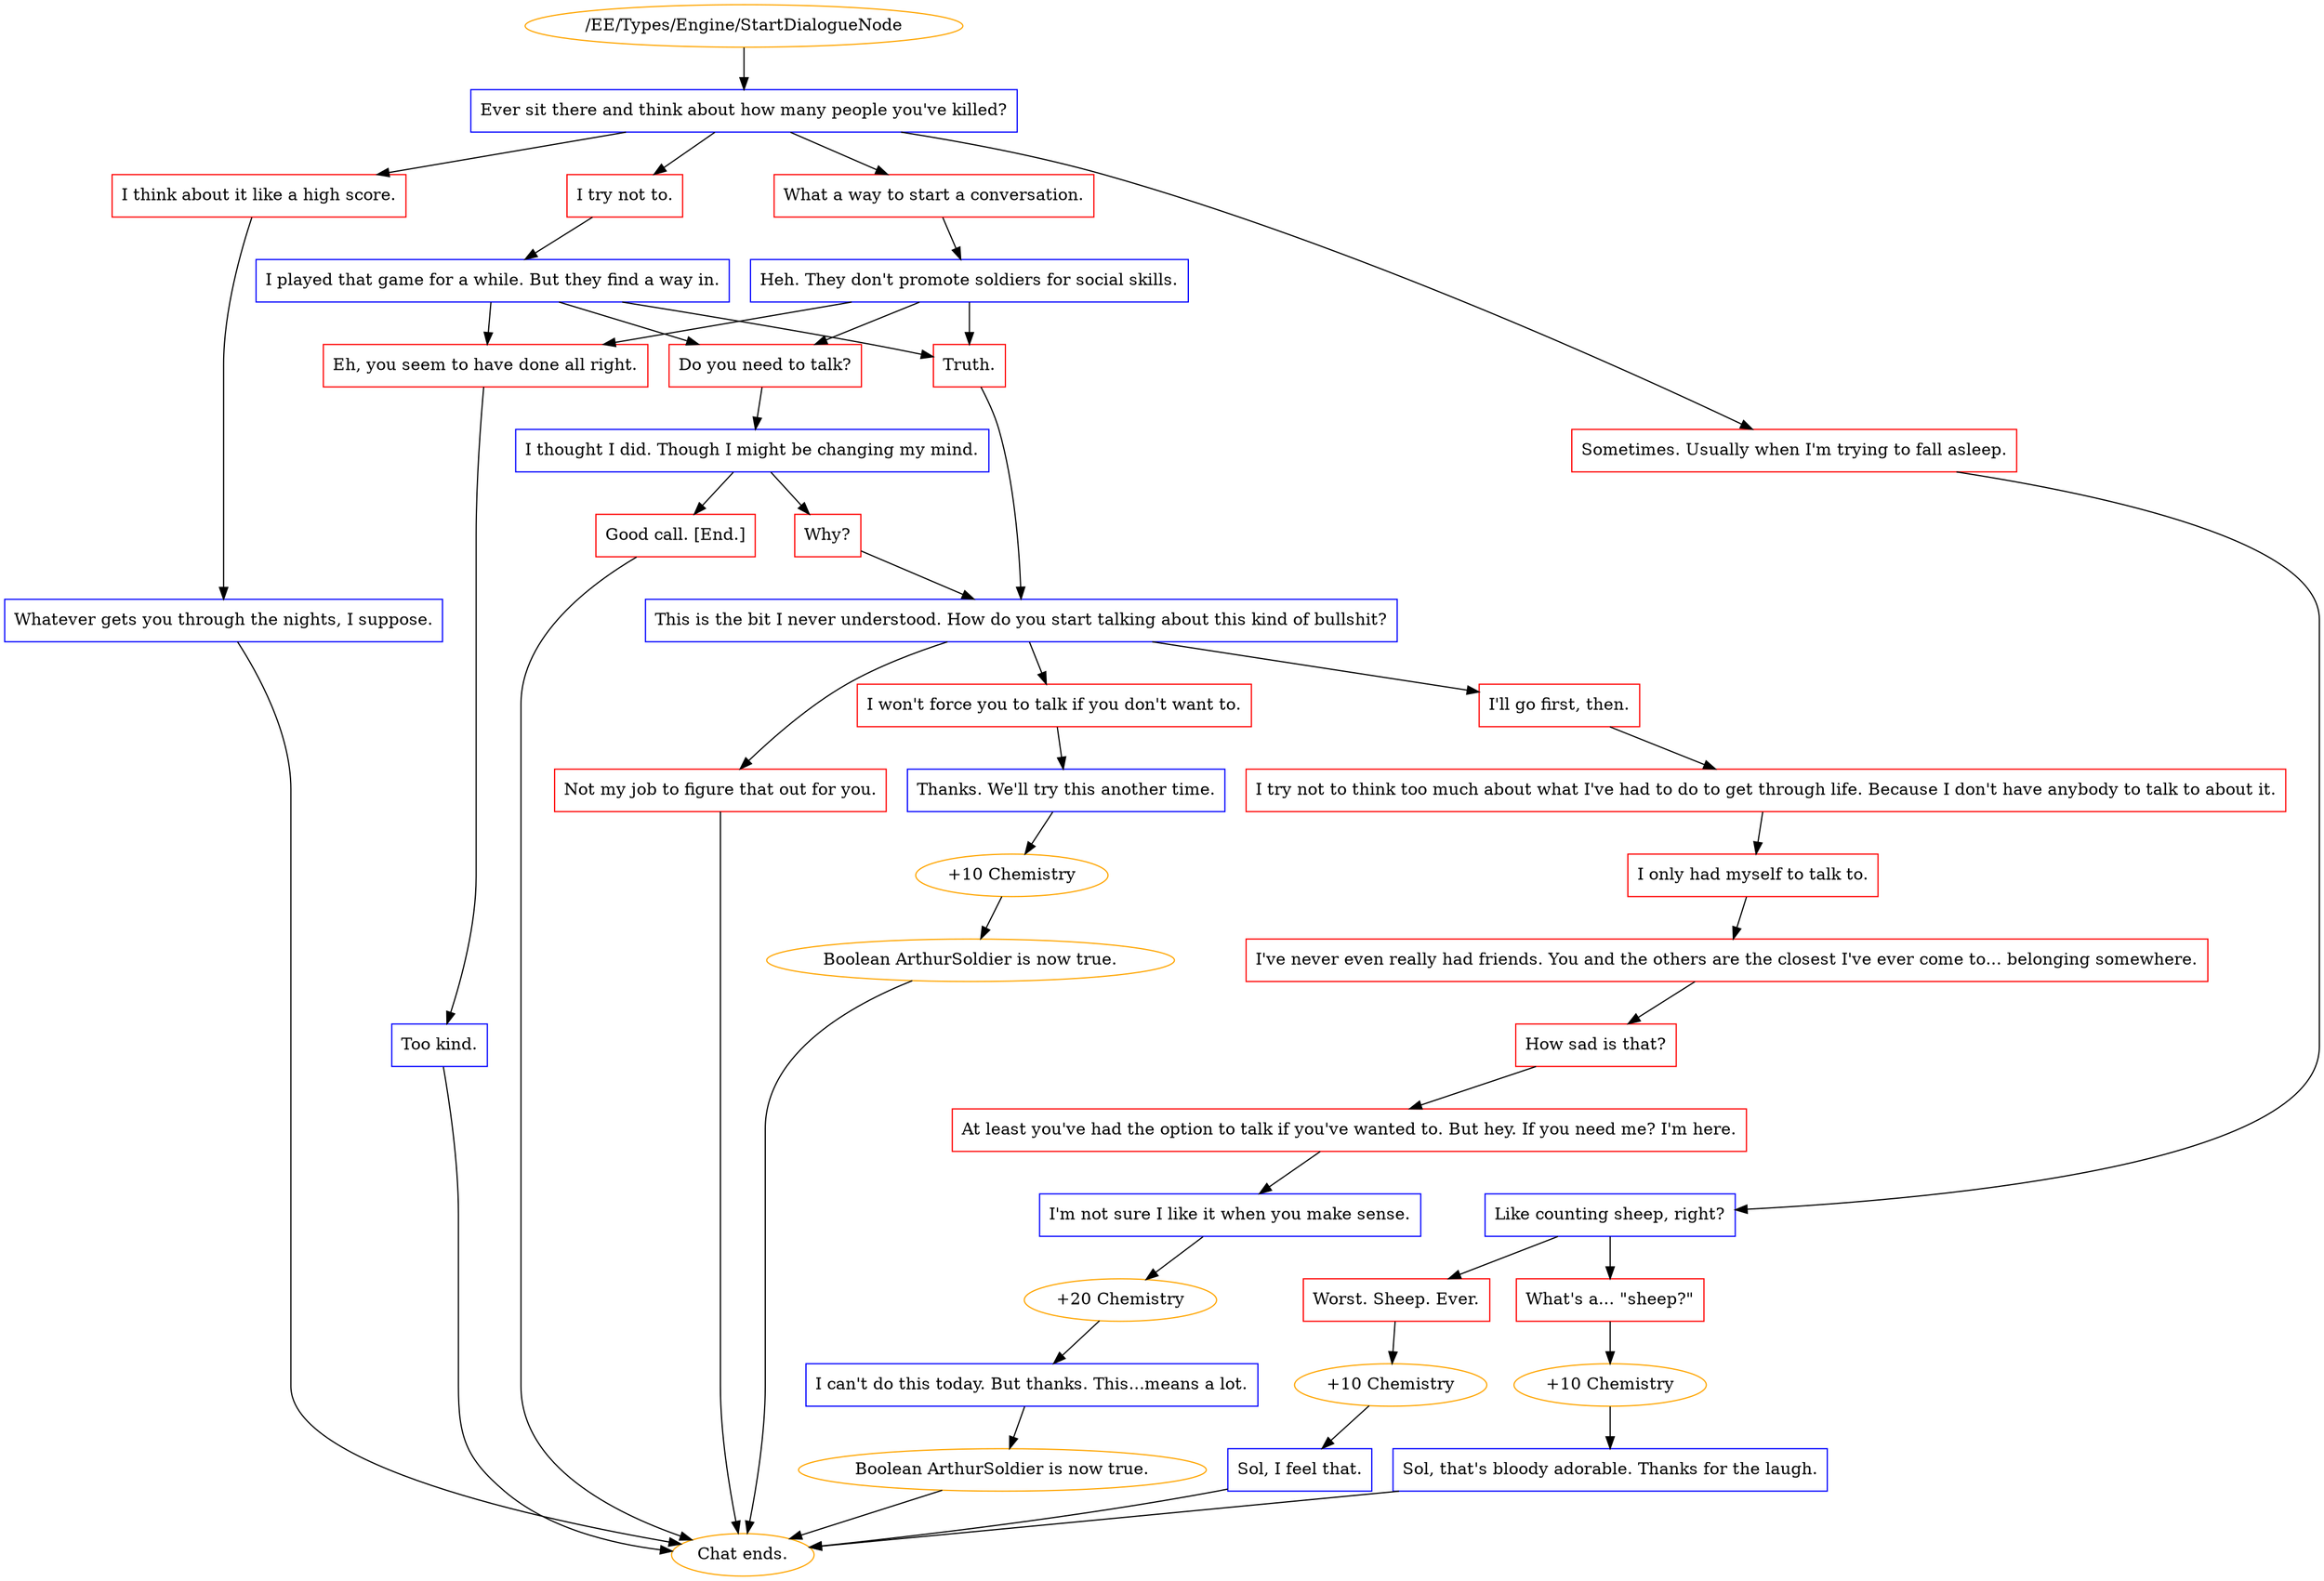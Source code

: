 digraph {
	392 [label="/EE/Types/Engine/StartDialogueNode",color=orange];
		392 -> 393;
	393 [label="Ever sit there and think about how many people you've killed?",shape=box,color=blue];
		393 -> 394;
		393 -> 395;
		393 -> 396;
		393 -> 397;
	394 [label="I try not to.",shape=box,color=red];
		394 -> 401;
	395 [label="What a way to start a conversation.",shape=box,color=red];
		395 -> 400;
	396 [label="Sometimes. Usually when I'm trying to fall asleep.",shape=box,color=red];
		396 -> 399;
	397 [label="I think about it like a high score.",shape=box,color=red];
		397 -> 398;
	401 [label="I played that game for a while. But they find a way in.",shape=box,color=blue];
		401 -> 411;
		401 -> 413;
		401 -> 414;
	400 [label="Heh. They don't promote soldiers for social skills.",shape=box,color=blue];
		400 -> 411;
		400 -> 413;
		400 -> 414;
	399 [label="Like counting sheep, right?",shape=box,color=blue];
		399 -> 403;
		399 -> 404;
	398 [label="Whatever gets you through the nights, I suppose.",shape=box,color=blue];
		398 -> "Chat ends.";
	411 [label="Do you need to talk?",shape=box,color=red];
		411 -> 412;
	413 [label="Truth.",shape=box,color=red];
		413 -> 420;
	414 [label="Eh, you seem to have done all right.",shape=box,color=red];
		414 -> 415;
	403 [label="Worst. Sheep. Ever.",shape=box,color=red];
		403 -> 406;
	404 [label="What's a... \"sheep?\"",shape=box,color=red];
		404 -> 405;
	"Chat ends." [color=orange];
	412 [label="I thought I did. Though I might be changing my mind.",shape=box,color=blue];
		412 -> 418;
		412 -> 417;
	420 [label="This is the bit I never understood. How do you start talking about this kind of bullshit?",shape=box,color=blue];
		420 -> 421;
		420 -> 422;
		420 -> 423;
	415 [label="Too kind.",shape=box,color=blue];
		415 -> "Chat ends.";
	406 [label="+10 Chemistry",color=orange];
		406 -> 407;
	405 [label="+10 Chemistry",color=orange];
		405 -> 408;
	418 [label="Why?",shape=box,color=red];
		418 -> 420;
	417 [label="Good call. [End.]",shape=box,color=red];
		417 -> "Chat ends.";
	421 [label="I won't force you to talk if you don't want to.",shape=box,color=red];
		421 -> 424;
	422 [label="I'll go first, then.",shape=box,color=red];
		422 -> 428;
	423 [label="Not my job to figure that out for you.",shape=box,color=red];
		423 -> "Chat ends.";
	"Chat ends." [color=orange];
	407 [label="Sol, I feel that.",shape=box,color=blue];
		407 -> "Chat ends.";
	408 [label="Sol, that's bloody adorable. Thanks for the laugh.",shape=box,color=blue];
		408 -> "Chat ends.";
	"Chat ends." [color=orange];
	424 [label="Thanks. We'll try this another time.",shape=box,color=blue];
		424 -> 425;
	428 [label="I try not to think too much about what I've had to do to get through life. Because I don't have anybody to talk to about it.",shape=box,color=red];
		428 -> 429;
	"Chat ends." [color=orange];
	"Chat ends." [color=orange];
	"Chat ends." [color=orange];
	425 [label="+10 Chemistry",color=orange];
		425 -> 426;
	429 [label="I only had myself to talk to.",shape=box,color=red];
		429 -> 430;
	426 [label="Boolean ArthurSoldier is now true.",color=orange];
		426 -> "Chat ends.";
	430 [label="I've never even really had friends. You and the others are the closest I've ever come to... belonging somewhere.",shape=box,color=red];
		430 -> 432;
	"Chat ends." [color=orange];
	432 [label="How sad is that?",shape=box,color=red];
		432 -> 433;
	433 [label="At least you've had the option to talk if you've wanted to. But hey. If you need me? I'm here.",shape=box,color=red];
		433 -> 437;
	437 [label="I'm not sure I like it when you make sense.",shape=box,color=blue];
		437 -> 436;
	436 [label="+20 Chemistry",color=orange];
		436 -> 438;
	438 [label="I can't do this today. But thanks. This...means a lot.",shape=box,color=blue];
		438 -> 434;
	434 [label="Boolean ArthurSoldier is now true.",color=orange];
		434 -> "Chat ends.";
	"Chat ends." [color=orange];
}